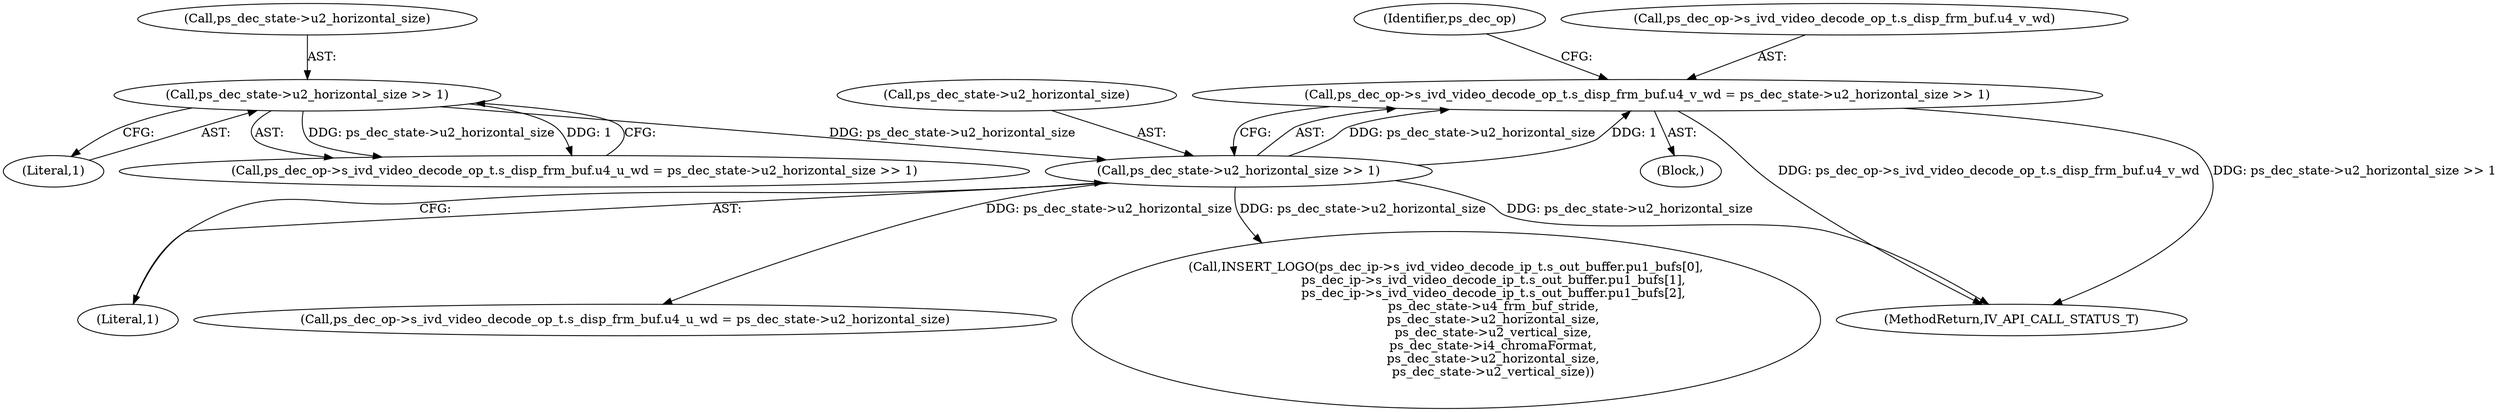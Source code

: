 digraph "0_Android_a86eb798d077b9b25c8f8c77e3c02c2f287c1ce7@pointer" {
"1001284" [label="(Call,ps_dec_op->s_ivd_video_decode_op_t.s_disp_frm_buf.u4_v_wd = ps_dec_state->u2_horizontal_size >> 1)"];
"1001292" [label="(Call,ps_dec_state->u2_horizontal_size >> 1)"];
"1001253" [label="(Call,ps_dec_state->u2_horizontal_size >> 1)"];
"1001292" [label="(Call,ps_dec_state->u2_horizontal_size >> 1)"];
"1001257" [label="(Literal,1)"];
"1001284" [label="(Call,ps_dec_op->s_ivd_video_decode_op_t.s_disp_frm_buf.u4_v_wd = ps_dec_state->u2_horizontal_size >> 1)"];
"1001104" [label="(Block,)"];
"1001245" [label="(Call,ps_dec_op->s_ivd_video_decode_op_t.s_disp_frm_buf.u4_u_wd = ps_dec_state->u2_horizontal_size >> 1)"];
"1001296" [label="(Literal,1)"];
"1001301" [label="(Identifier,ps_dec_op)"];
"1001253" [label="(Call,ps_dec_state->u2_horizontal_size >> 1)"];
"1001689" [label="(MethodReturn,IV_API_CALL_STATUS_T)"];
"1001293" [label="(Call,ps_dec_state->u2_horizontal_size)"];
"1001254" [label="(Call,ps_dec_state->u2_horizontal_size)"];
"1001285" [label="(Call,ps_dec_op->s_ivd_video_decode_op_t.s_disp_frm_buf.u4_v_wd)"];
"1001344" [label="(Call,ps_dec_op->s_ivd_video_decode_op_t.s_disp_frm_buf.u4_u_wd = ps_dec_state->u2_horizontal_size)"];
"1001614" [label="(Call,INSERT_LOGO(ps_dec_ip->s_ivd_video_decode_ip_t.s_out_buffer.pu1_bufs[0],\n                        ps_dec_ip->s_ivd_video_decode_ip_t.s_out_buffer.pu1_bufs[1],\n                        ps_dec_ip->s_ivd_video_decode_ip_t.s_out_buffer.pu1_bufs[2],\n                        ps_dec_state->u4_frm_buf_stride,\n                        ps_dec_state->u2_horizontal_size,\n                        ps_dec_state->u2_vertical_size,\n                        ps_dec_state->i4_chromaFormat,\n                        ps_dec_state->u2_horizontal_size,\n                        ps_dec_state->u2_vertical_size))"];
"1001284" -> "1001104"  [label="AST: "];
"1001284" -> "1001292"  [label="CFG: "];
"1001285" -> "1001284"  [label="AST: "];
"1001292" -> "1001284"  [label="AST: "];
"1001301" -> "1001284"  [label="CFG: "];
"1001284" -> "1001689"  [label="DDG: ps_dec_op->s_ivd_video_decode_op_t.s_disp_frm_buf.u4_v_wd"];
"1001284" -> "1001689"  [label="DDG: ps_dec_state->u2_horizontal_size >> 1"];
"1001292" -> "1001284"  [label="DDG: ps_dec_state->u2_horizontal_size"];
"1001292" -> "1001284"  [label="DDG: 1"];
"1001292" -> "1001296"  [label="CFG: "];
"1001293" -> "1001292"  [label="AST: "];
"1001296" -> "1001292"  [label="AST: "];
"1001292" -> "1001689"  [label="DDG: ps_dec_state->u2_horizontal_size"];
"1001253" -> "1001292"  [label="DDG: ps_dec_state->u2_horizontal_size"];
"1001292" -> "1001344"  [label="DDG: ps_dec_state->u2_horizontal_size"];
"1001292" -> "1001614"  [label="DDG: ps_dec_state->u2_horizontal_size"];
"1001253" -> "1001245"  [label="AST: "];
"1001253" -> "1001257"  [label="CFG: "];
"1001254" -> "1001253"  [label="AST: "];
"1001257" -> "1001253"  [label="AST: "];
"1001245" -> "1001253"  [label="CFG: "];
"1001253" -> "1001245"  [label="DDG: ps_dec_state->u2_horizontal_size"];
"1001253" -> "1001245"  [label="DDG: 1"];
}
